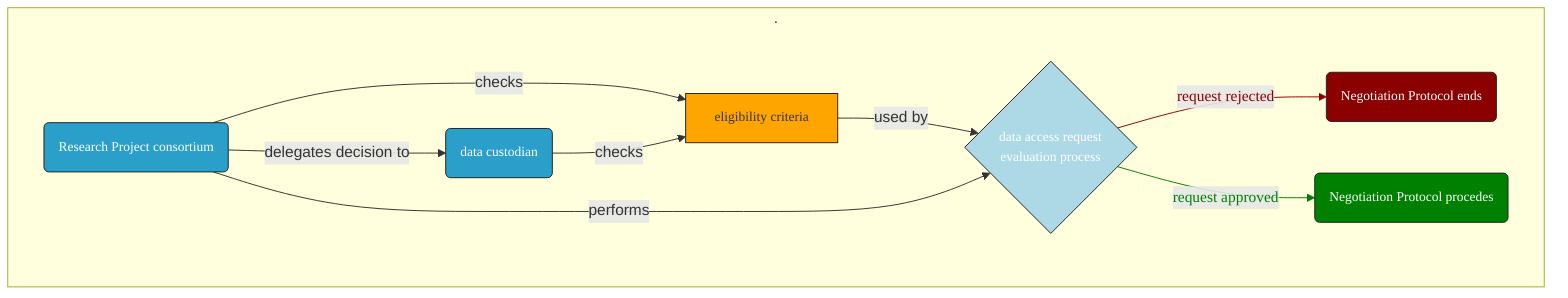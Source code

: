 graph TD

subgraph .
  B(Research Project consortium):::box1 -->|checks|C1
  B -->|delegates decision to|E
  E(data custodian):::box1 -->|checks|C1

  C1[eligibility criteria]:::box2 -->|used by|D
  B -->|performs|D{data access request <br> evaluation  process}:::box5
  D -->|request rejected|A2(Negotiation Protocol ends):::box3
  D -->|request approved|D1(Negotiation Protocol procedes):::box4
end

classDef box1 font-family:avenir,font-size:14px,fill:#2a9fc9,stroke:#222,color:#fff,stroke-width:1px
classDef box2 font-family:avenir,font-size:14px,fill:orange,stroke:#222,color:#red,stroke-width:1px
classDef box3 font-family:avenir,font-size:14px,fill:darkred,stroke:#222,color:#fff,stroke-width:1px
classDef box4 font-family:avenir,font-size:14px,fill:green,stroke:#222,color:#fff,stroke-width:1px
classDef box5 font-family:avenir,font-size:14px,fill:lightblue,stroke:#222,color:#fff,stroke-width:1px

linkStyle 5 stroke:darkred,stroke-width:1px,color:darkred,font-family:avenir;
linkStyle 6 stroke:green,stroke-width:1px,color:green,font-family:avenir;